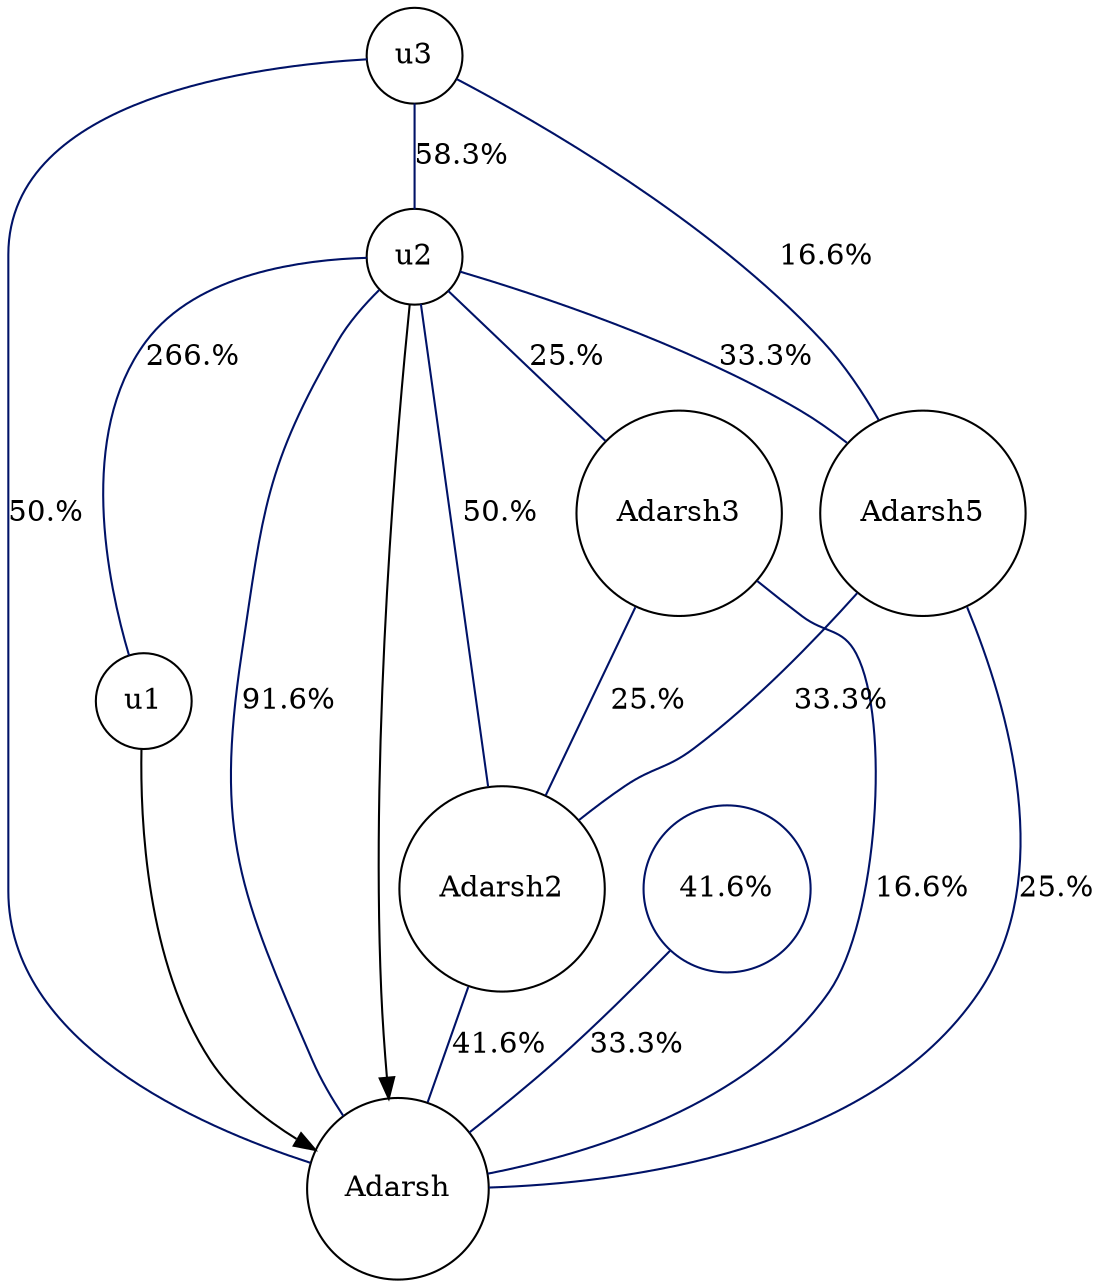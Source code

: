 digraph G {
  u3 [shape=circle, ];
  u1 [shape=circle, ];
  Adarsh [shape=circle, ];
  u2 [shape=circle, ];
  Adarsh2 [shape=circle, ];
  Adarsh 4 [shape=circle, ];
  Adarsh3 [shape=circle, ];
  Adarsh5 [shape=circle, ];
  
  
  u3 -> Adarsh [arrowhead=none, color="#001267", label="50.%", ];
  u3 -> Adarsh5 [arrowhead=none, color="#001267", label="16.6%", ];
  u3 -> u2 [arrowhead=none, color="#001267", label="58.3%", ];
  u1 -> Adarsh 4 [arrowhead=none, color="#001267", label="58.3%", ];
  u2 -> Adarsh [arrowhead=none, color="#001267", label="91.6%", ];
  u2 -> Adarsh 4 [arrowhead=none, color="#001267", label="41.6%", ];
  u2 -> Adarsh2 [arrowhead=none, color="#001267", label="50.%", ];
  u2 -> Adarsh3 [arrowhead=none, color="#001267", label="25.%", ];
  u2 -> Adarsh5 [arrowhead=none, color="#001267", label="33.3%", ];
  u2 -> u1 [arrowhead=none, color="#001267", label="266.%", ];
  Adarsh2 -> Adarsh [arrowhead=none, color="#001267", label="41.6%", ];
  Adarsh 4 -> Adarsh [arrowhead=none, color="#001267", label="33.3%", ];
  Adarsh3 -> Adarsh [arrowhead=none, color="#001267", label="16.6%", ];
  Adarsh3 -> Adarsh2 [arrowhead=none, color="#001267", label="25.%", ];
  Adarsh5 -> Adarsh [arrowhead=none, color="#001267", label="25.%", ];
  Adarsh5 -> Adarsh2 [arrowhead=none, color="#001267", label="33.3%", ];
  
  }